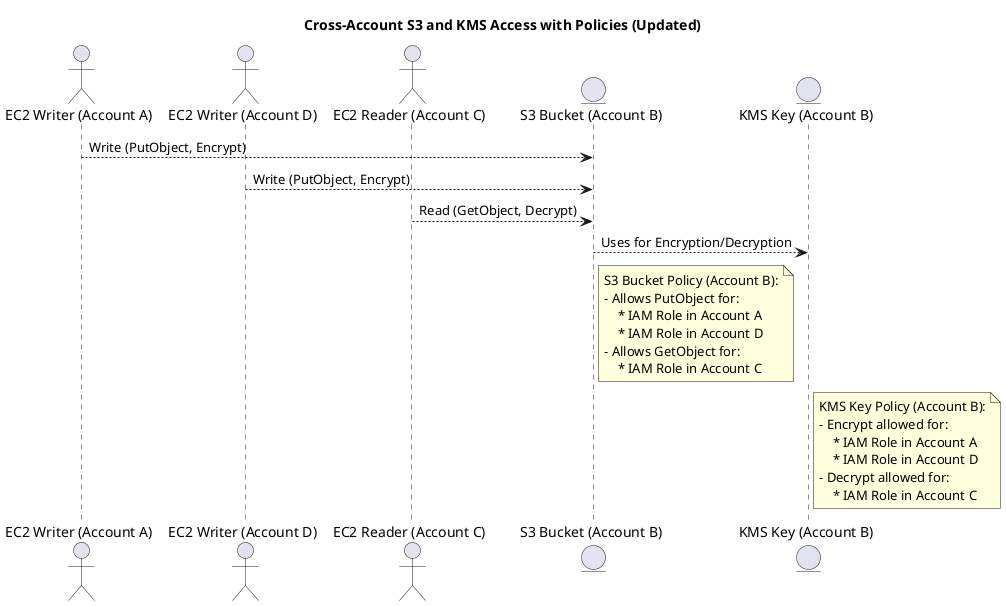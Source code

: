 @startuml
title Cross-Account S3 and KMS Access with Policies (Updated)

actor EC2_Writer_AccountA as "EC2 Writer (Account A)"
actor EC2_Writer_AccountD as "EC2 Writer (Account D)"
actor EC2_Reader_AccountC as "EC2 Reader (Account C)"
entity S3_Bucket as "S3 Bucket (Account B)"
entity KMS_Key as "KMS Key (Account B)"

EC2_Writer_AccountA --> S3_Bucket : Write (PutObject, Encrypt)
EC2_Writer_AccountD --> S3_Bucket : Write (PutObject, Encrypt)
EC2_Reader_AccountC --> S3_Bucket : Read (GetObject, Decrypt)

S3_Bucket --> KMS_Key : Uses for Encryption/Decryption

note right of S3_Bucket
S3 Bucket Policy (Account B):
- Allows PutObject for:
    * IAM Role in Account A
    * IAM Role in Account D
- Allows GetObject for:
    * IAM Role in Account C
end note

note right of KMS_Key
KMS Key Policy (Account B):
- Encrypt allowed for:
    * IAM Role in Account A
    * IAM Role in Account D
- Decrypt allowed for:
    * IAM Role in Account C
end note

@enduml
